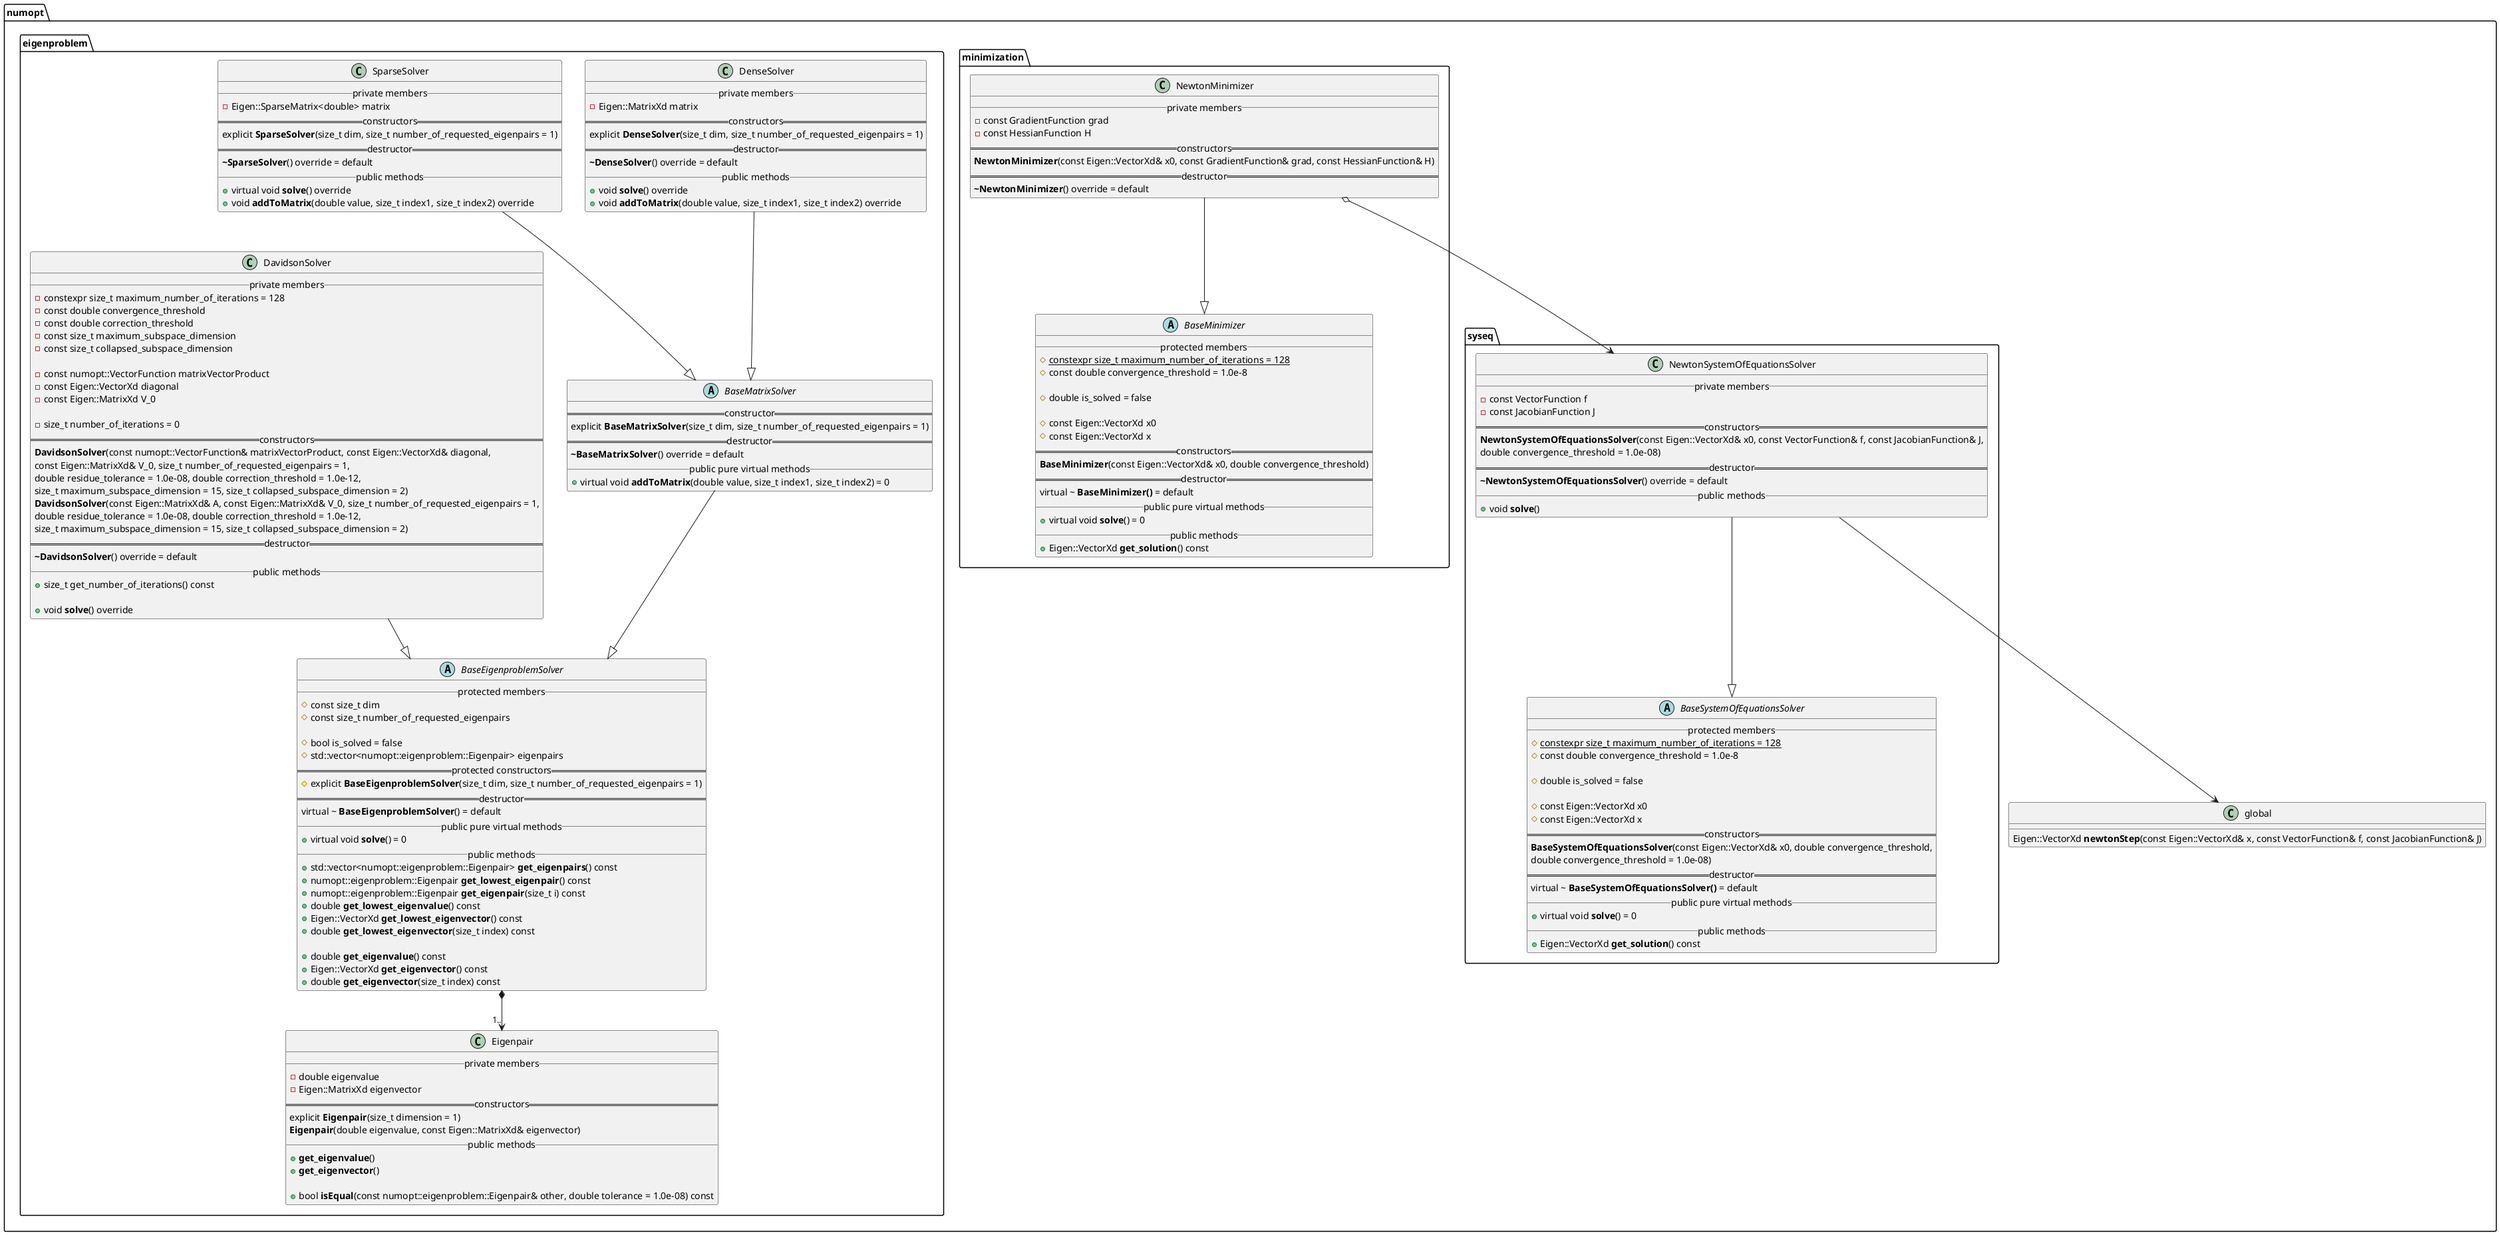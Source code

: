@startuml

namespace numopt {

    namespace syseq {

        abstract class BaseSystemOfEquationsSolver {
            __ protected members __
                # constexpr {static} size_t maximum_number_of_iterations = 128
                # const double convergence_threshold = 1.0e-8

                # double is_solved = false

                # const Eigen::VectorXd x0
                # const Eigen::VectorXd x
            == constructors ==
                **BaseSystemOfEquationsSolver**(const Eigen::VectorXd& x0, double convergence_threshold,
                double convergence_threshold = 1.0e-08)
            == destructor ==
                virtual ~ **BaseSystemOfEquationsSolver()** = default
            __ public pure virtual methods __
                + virtual void **solve**() = 0
            __ public methods __
                + Eigen::VectorXd **get_solution**() const
       }

        NewtonSystemOfEquationsSolver --|> BaseSystemOfEquationsSolver
        NewtonSystemOfEquationsSolver --> numopt.global
        class NewtonSystemOfEquationsSolver {
            __ private members __
                - const VectorFunction f
                - const JacobianFunction J
            == constructors ==
                **NewtonSystemOfEquationsSolver**(const Eigen::VectorXd& x0, const VectorFunction& f, const JacobianFunction& J,
                double convergence_threshold = 1.0e-08)
            == destructor ==
                **~NewtonSystemOfEquationsSolver**() override = default
            __ public methods __
                + void **solve**()
        }

    }


    namespace minimization {

        abstract class BaseMinimizer {
            __ protected members __
                # constexpr {static} size_t maximum_number_of_iterations = 128
                # const double convergence_threshold = 1.0e-8

                # double is_solved = false

                # const Eigen::VectorXd x0
                # const Eigen::VectorXd x
            == constructors ==
                **BaseMinimizer**(const Eigen::VectorXd& x0, double convergence_threshold)
            == destructor ==
                virtual ~ **BaseMinimizer()** = default
            __ public pure virtual methods __
                + virtual void **solve**() = 0
            __ public methods __
                + Eigen::VectorXd **get_solution**() const
        }


        NewtonMinimizer --|> BaseMinimizer
        NewtonMinimizer o--> numopt.syseq.NewtonSystemOfEquationsSolver
        class NewtonMinimizer {
            __ private members __
                - const GradientFunction grad
                - const HessianFunction H
            == constructors ==
                **NewtonMinimizer**(const Eigen::VectorXd& x0, const GradientFunction& grad, const HessianFunction& H)
            == destructor ==
                **~NewtonMinimizer**() override = default
        }
    }


    namespace eigenproblem {

        class Eigenpair {
            __ private members __
                - double eigenvalue
                - Eigen::MatrixXd eigenvector
            == constructors ==
                explicit **Eigenpair**(size_t dimension = 1)
                **Eigenpair**(double eigenvalue, const Eigen::MatrixXd& eigenvector)
            __ public methods __
                + **get_eigenvalue**()
                + **get_eigenvector**()

                + bool **isEqual**(const numopt::eigenproblem::Eigenpair& other, double tolerance = 1.0e-08) const
        }

        BaseEigenproblemSolver *--> "1.." Eigenpair
        abstract class BaseEigenproblemSolver {
            __ protected members __
                # const size_t dim
                # const size_t number_of_requested_eigenpairs

                # bool is_solved = false
                # std::vector<numopt::eigenproblem::Eigenpair> eigenpairs
            == protected constructors ==
                # explicit **BaseEigenproblemSolver**(size_t dim, size_t number_of_requested_eigenpairs = 1)
            == destructor ==
                virtual ~ **BaseEigenproblemSolver**() = default
            __ public pure virtual methods __
                + virtual void **solve**() = 0
            __ public methods __
                + std::vector<numopt::eigenproblem::Eigenpair> **get_eigenpairs**() const
                + numopt::eigenproblem::Eigenpair **get_lowest_eigenpair**() const
                + numopt::eigenproblem::Eigenpair **get_eigenpair**(size_t i) const
                + double **get_lowest_eigenvalue**() const
                + Eigen::VectorXd **get_lowest_eigenvector**() const
                + double **get_lowest_eigenvector**(size_t index) const

                + double **get_eigenvalue**() const
                + Eigen::VectorXd **get_eigenvector**() const
                + double **get_eigenvector**(size_t index) const
        }

        BaseMatrixSolver --|> BaseEigenproblemSolver
        abstract class BaseMatrixSolver {
            == constructor ==
                explicit **BaseMatrixSolver**(size_t dim, size_t number_of_requested_eigenpairs = 1)
            == destructor ==
                **~BaseMatrixSolver**() override = default
            __ public pure virtual methods __
                + virtual void **addToMatrix**(double value, size_t index1, size_t index2) = 0
        }


        DenseSolver --|> BaseMatrixSolver
        class DenseSolver {
            __ private members __
                - Eigen::MatrixXd matrix
            == constructors ==
                explicit **DenseSolver**(size_t dim, size_t number_of_requested_eigenpairs = 1)
            == destructor ==
                 **~DenseSolver**() override = default
            __ public methods __
                + void **solve**() override
                + void **addToMatrix**(double value, size_t index1, size_t index2) override
        }


        SparseSolver --|> BaseMatrixSolver
        class SparseSolver {
            __ private members __
                - Eigen::SparseMatrix<double> matrix
            == constructors ==
                explicit **SparseSolver**(size_t dim, size_t number_of_requested_eigenpairs = 1)
            == destructor ==
                 **~SparseSolver**() override = default
            __ public methods __
                + virtual void **solve**() override
                + void **addToMatrix**(double value, size_t index1, size_t index2) override
        }


        DavidsonSolver --|> BaseEigenproblemSolver
        class DavidsonSolver {
            __ private members __
                - constexpr size_t maximum_number_of_iterations = 128
                - const double convergence_threshold
                - const double correction_threshold
                - const size_t maximum_subspace_dimension
                - const size_t collapsed_subspace_dimension

                - const numopt::VectorFunction matrixVectorProduct
                - const Eigen::VectorXd diagonal
                - const Eigen::MatrixXd V_0

                - size_t number_of_iterations = 0
            == constructors ==
                **DavidsonSolver**(const numopt::VectorFunction& matrixVectorProduct, const Eigen::VectorXd& diagonal,
                                   const Eigen::MatrixXd& V_0, size_t number_of_requested_eigenpairs = 1,
                                   double residue_tolerance = 1.0e-08, double correction_threshold = 1.0e-12,
                                   size_t maximum_subspace_dimension = 15, size_t collapsed_subspace_dimension = 2)
                **DavidsonSolver**(const Eigen::MatrixXd& A, const Eigen::MatrixXd& V_0, size_t number_of_requested_eigenpairs = 1,
                                   double residue_tolerance = 1.0e-08, double correction_threshold = 1.0e-12,
                                   size_t maximum_subspace_dimension = 15, size_t collapsed_subspace_dimension = 2)
            == destructor ==
                 **~DavidsonSolver**() override = default
            __ public methods __
                + size_t get_number_of_iterations() const

                + void **solve**() override
        }


    }


    class global {
        Eigen::VectorXd **newtonStep**(const Eigen::VectorXd& x, const VectorFunction& f, const JacobianFunction& J)
    }


}

@enduml